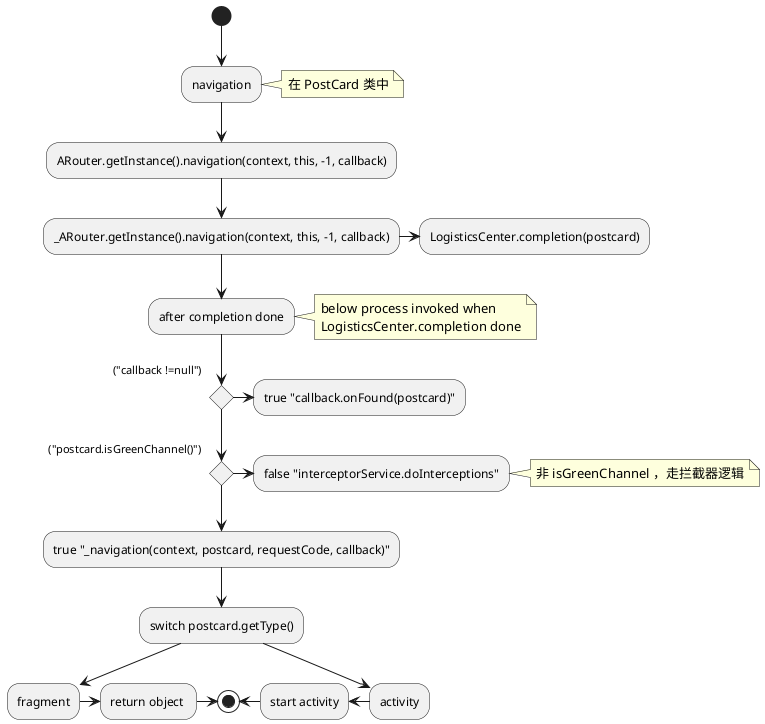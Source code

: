 @startuml

(*) --> "navigation"

note right
在 PostCard 类中
end note

"navigation" --> "ARouter.getInstance().navigation(context, this, -1, callback)"

"ARouter.getInstance().navigation(context, this, -1, callback)" --> "_ARouter.getInstance().navigation(context, this, -1, callback)"

"_ARouter.getInstance().navigation(context, this, -1, callback)" -> "LogisticsCenter.completion(postcard)"

"_ARouter.getInstance().navigation(context, this, -1, callback)" --> "after completion done"
note right
below process invoked when
LogisticsCenter.completion done
end note

if ("callback !=null") then
    -> true "callback.onFound(postcard)"
else
    --> if ("postcard.isGreenChannel()") then
            --> true "_navigation(context, postcard, requestCode, callback)"
            -->     "switch postcard.getType()"
        else
            -> false "interceptorService.doInterceptions"
            note right
            非 isGreenChannel ，走拦截器逻辑
            end note
        endif
endif


"switch postcard.getType()" --> "activity"
"activity" -left-> "start activity"
"start activity"  --left-> (*)
"switch postcard.getType()" --> "fragment"
"fragment" -> "return object "
"return object " -> (*)


@enduml